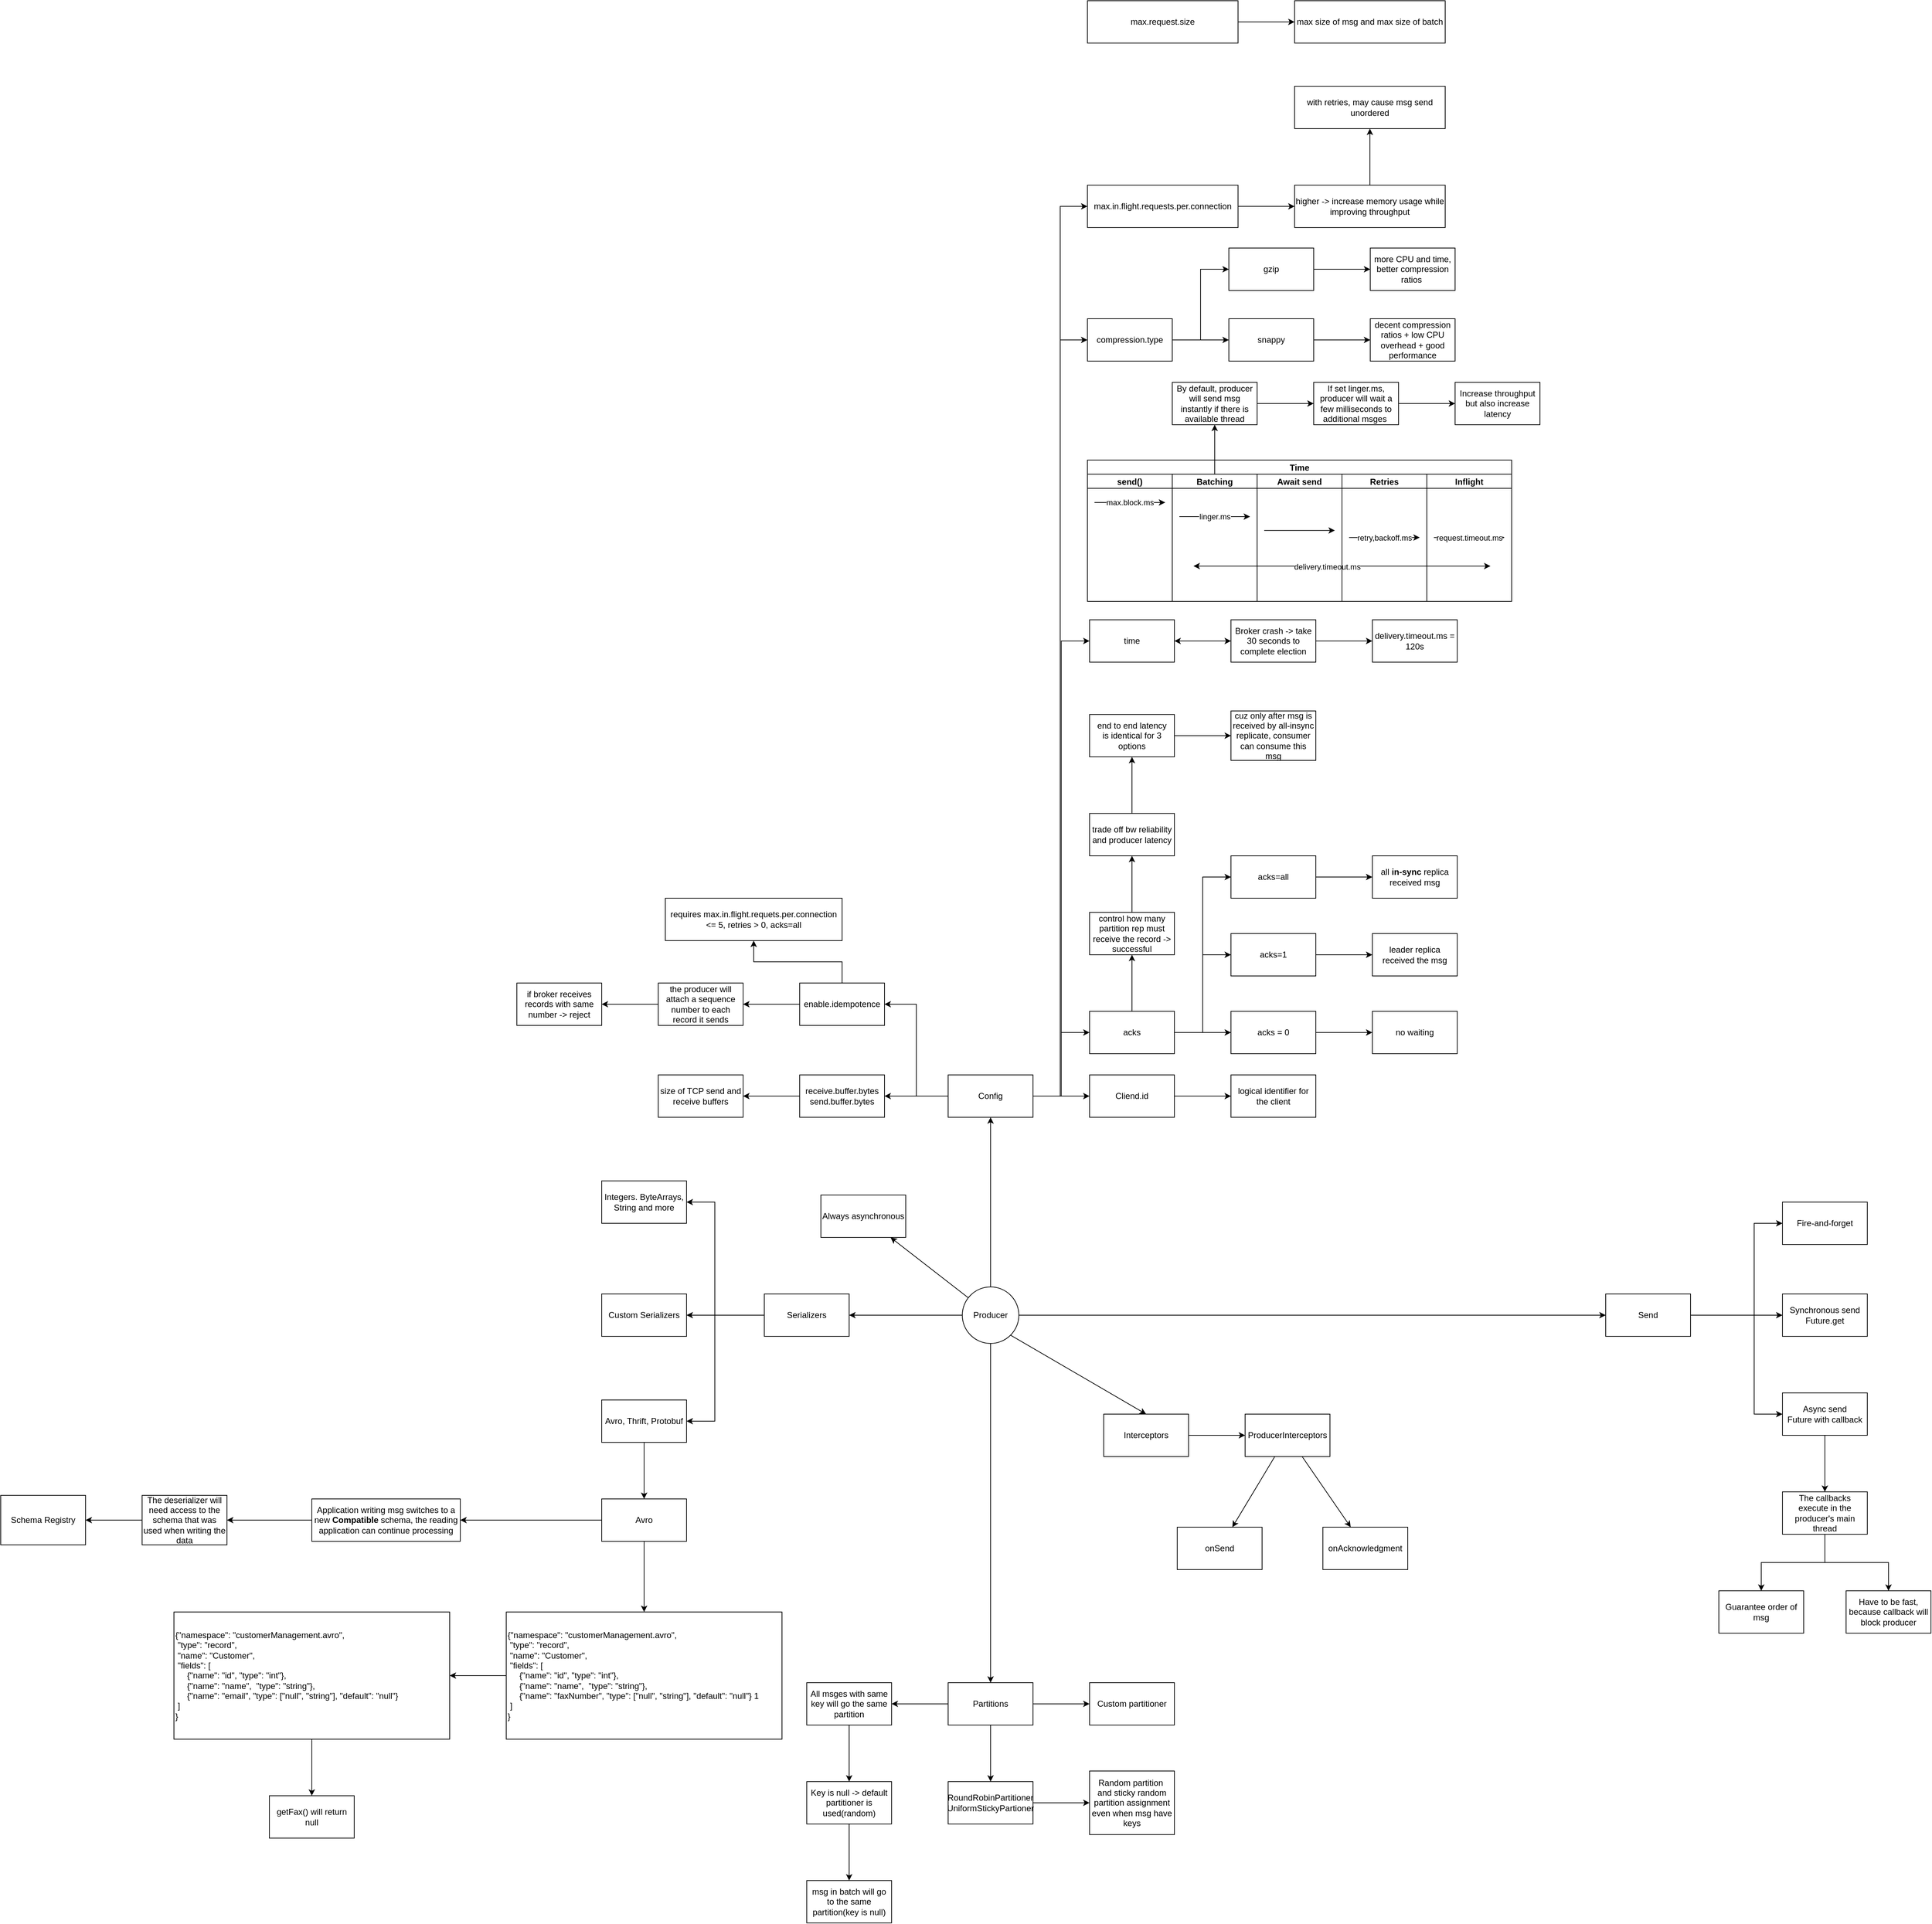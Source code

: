 <mxfile version="15.6.8" type="github">
  <diagram id="eX1bwtQ_Un_IkeUxFx1G" name="Page-1">
    <mxGraphModel dx="2640" dy="3239" grid="1" gridSize="10" guides="1" tooltips="1" connect="1" arrows="1" fold="1" page="1" pageScale="1" pageWidth="827" pageHeight="1169" math="0" shadow="0">
      <root>
        <mxCell id="0" />
        <mxCell id="1" parent="0" />
        <mxCell id="u9hF4vmQfbYm9YA1ZIXY-3" value="" style="rounded=0;orthogonalLoop=1;jettySize=auto;html=1;" parent="1" source="u9hF4vmQfbYm9YA1ZIXY-1" target="u9hF4vmQfbYm9YA1ZIXY-2" edge="1">
          <mxGeometry relative="1" as="geometry" />
        </mxCell>
        <mxCell id="u9hF4vmQfbYm9YA1ZIXY-5" value="" style="edgeStyle=orthogonalEdgeStyle;rounded=0;orthogonalLoop=1;jettySize=auto;html=1;fontColor=default;" parent="1" source="u9hF4vmQfbYm9YA1ZIXY-1" target="u9hF4vmQfbYm9YA1ZIXY-4" edge="1">
          <mxGeometry relative="1" as="geometry" />
        </mxCell>
        <mxCell id="u9hF4vmQfbYm9YA1ZIXY-22" value="" style="edgeStyle=orthogonalEdgeStyle;rounded=0;orthogonalLoop=1;jettySize=auto;html=1;labelBackgroundColor=default;fontColor=default;strokeColor=default;" parent="1" source="u9hF4vmQfbYm9YA1ZIXY-1" target="u9hF4vmQfbYm9YA1ZIXY-21" edge="1">
          <mxGeometry relative="1" as="geometry" />
        </mxCell>
        <mxCell id="zj1I7MIvLQr3IUpewF0q-2" value="" style="edgeStyle=orthogonalEdgeStyle;rounded=0;orthogonalLoop=1;jettySize=auto;html=1;" edge="1" parent="1" source="u9hF4vmQfbYm9YA1ZIXY-1" target="zj1I7MIvLQr3IUpewF0q-1">
          <mxGeometry relative="1" as="geometry" />
        </mxCell>
        <mxCell id="zj1I7MIvLQr3IUpewF0q-25" value="" style="edgeStyle=none;rounded=0;orthogonalLoop=1;jettySize=auto;html=1;" edge="1" parent="1" source="u9hF4vmQfbYm9YA1ZIXY-1" target="zj1I7MIvLQr3IUpewF0q-24">
          <mxGeometry relative="1" as="geometry" />
        </mxCell>
        <mxCell id="zj1I7MIvLQr3IUpewF0q-39" style="edgeStyle=none;rounded=0;orthogonalLoop=1;jettySize=auto;html=1;exitX=1;exitY=1;exitDx=0;exitDy=0;entryX=0.5;entryY=0;entryDx=0;entryDy=0;" edge="1" parent="1" source="u9hF4vmQfbYm9YA1ZIXY-1" target="zj1I7MIvLQr3IUpewF0q-38">
          <mxGeometry relative="1" as="geometry" />
        </mxCell>
        <mxCell id="u9hF4vmQfbYm9YA1ZIXY-1" value="Producer" style="ellipse;whiteSpace=wrap;html=1;aspect=fixed;fillColor=default;strokeColor=default;fontColor=default;" parent="1" vertex="1">
          <mxGeometry x="50" y="330" width="80" height="80" as="geometry" />
        </mxCell>
        <mxCell id="u9hF4vmQfbYm9YA1ZIXY-2" value="Always asynchronous" style="whiteSpace=wrap;html=1;" parent="1" vertex="1">
          <mxGeometry x="-150" y="200" width="120" height="60" as="geometry" />
        </mxCell>
        <mxCell id="u9hF4vmQfbYm9YA1ZIXY-7" value="" style="edgeStyle=orthogonalEdgeStyle;rounded=0;orthogonalLoop=1;jettySize=auto;html=1;fontColor=default;strokeColor=default;labelBackgroundColor=default;" parent="1" source="u9hF4vmQfbYm9YA1ZIXY-4" target="u9hF4vmQfbYm9YA1ZIXY-6" edge="1">
          <mxGeometry relative="1" as="geometry">
            <Array as="points">
              <mxPoint x="1170" y="370" />
              <mxPoint x="1170" y="240" />
            </Array>
          </mxGeometry>
        </mxCell>
        <mxCell id="u9hF4vmQfbYm9YA1ZIXY-11" style="edgeStyle=orthogonalEdgeStyle;rounded=0;orthogonalLoop=1;jettySize=auto;html=1;entryX=0;entryY=0.5;entryDx=0;entryDy=0;fontColor=default;" parent="1" source="u9hF4vmQfbYm9YA1ZIXY-4" target="u9hF4vmQfbYm9YA1ZIXY-8" edge="1">
          <mxGeometry relative="1" as="geometry" />
        </mxCell>
        <mxCell id="u9hF4vmQfbYm9YA1ZIXY-12" style="edgeStyle=orthogonalEdgeStyle;rounded=0;orthogonalLoop=1;jettySize=auto;html=1;entryX=0;entryY=0.5;entryDx=0;entryDy=0;labelBackgroundColor=default;fontColor=default;strokeColor=default;" parent="1" source="u9hF4vmQfbYm9YA1ZIXY-4" target="u9hF4vmQfbYm9YA1ZIXY-9" edge="1">
          <mxGeometry relative="1" as="geometry">
            <Array as="points">
              <mxPoint x="1170" y="370" />
              <mxPoint x="1170" y="510" />
            </Array>
          </mxGeometry>
        </mxCell>
        <mxCell id="u9hF4vmQfbYm9YA1ZIXY-4" value="Send" style="whiteSpace=wrap;html=1;fillColor=default;strokeColor=default;fontColor=default;" parent="1" vertex="1">
          <mxGeometry x="960" y="340" width="120" height="60" as="geometry" />
        </mxCell>
        <mxCell id="u9hF4vmQfbYm9YA1ZIXY-6" value="Fire-and-forget" style="whiteSpace=wrap;html=1;fillColor=default;strokeColor=default;fontColor=default;" parent="1" vertex="1">
          <mxGeometry x="1210" y="210" width="120" height="60" as="geometry" />
        </mxCell>
        <mxCell id="u9hF4vmQfbYm9YA1ZIXY-8" value="Synchronous send&lt;br&gt;Future.get" style="whiteSpace=wrap;html=1;fillColor=default;strokeColor=default;fontColor=default;" parent="1" vertex="1">
          <mxGeometry x="1210" y="340" width="120" height="60" as="geometry" />
        </mxCell>
        <mxCell id="u9hF4vmQfbYm9YA1ZIXY-14" value="" style="edgeStyle=orthogonalEdgeStyle;rounded=0;orthogonalLoop=1;jettySize=auto;html=1;labelBackgroundColor=default;fontColor=default;strokeColor=default;" parent="1" source="u9hF4vmQfbYm9YA1ZIXY-9" target="u9hF4vmQfbYm9YA1ZIXY-13" edge="1">
          <mxGeometry relative="1" as="geometry" />
        </mxCell>
        <mxCell id="u9hF4vmQfbYm9YA1ZIXY-9" value="Async send&lt;br&gt;Future with callback" style="whiteSpace=wrap;html=1;fillColor=default;strokeColor=default;fontColor=default;" parent="1" vertex="1">
          <mxGeometry x="1210" y="480" width="120" height="60" as="geometry" />
        </mxCell>
        <mxCell id="u9hF4vmQfbYm9YA1ZIXY-16" value="" style="edgeStyle=orthogonalEdgeStyle;rounded=0;orthogonalLoop=1;jettySize=auto;html=1;labelBackgroundColor=default;fontColor=default;strokeColor=default;" parent="1" source="u9hF4vmQfbYm9YA1ZIXY-13" target="u9hF4vmQfbYm9YA1ZIXY-15" edge="1">
          <mxGeometry relative="1" as="geometry" />
        </mxCell>
        <mxCell id="u9hF4vmQfbYm9YA1ZIXY-19" style="edgeStyle=orthogonalEdgeStyle;rounded=0;orthogonalLoop=1;jettySize=auto;html=1;labelBackgroundColor=default;fontColor=default;strokeColor=default;" parent="1" source="u9hF4vmQfbYm9YA1ZIXY-13" target="u9hF4vmQfbYm9YA1ZIXY-18" edge="1">
          <mxGeometry relative="1" as="geometry" />
        </mxCell>
        <mxCell id="u9hF4vmQfbYm9YA1ZIXY-13" value="The callbacks execute in the producer&#39;s main thread" style="whiteSpace=wrap;html=1;fillColor=default;strokeColor=default;fontColor=default;" parent="1" vertex="1">
          <mxGeometry x="1210" y="620" width="120" height="60" as="geometry" />
        </mxCell>
        <mxCell id="u9hF4vmQfbYm9YA1ZIXY-15" value="Guarantee order of msg" style="whiteSpace=wrap;html=1;fillColor=default;strokeColor=default;fontColor=default;" parent="1" vertex="1">
          <mxGeometry x="1120" y="760" width="120" height="60" as="geometry" />
        </mxCell>
        <mxCell id="u9hF4vmQfbYm9YA1ZIXY-18" value="Have to be fast, because callback will block producer" style="whiteSpace=wrap;html=1;fillColor=default;strokeColor=default;fontColor=default;" parent="1" vertex="1">
          <mxGeometry x="1300" y="760" width="120" height="60" as="geometry" />
        </mxCell>
        <mxCell id="u9hF4vmQfbYm9YA1ZIXY-24" value="" style="edgeStyle=orthogonalEdgeStyle;rounded=0;orthogonalLoop=1;jettySize=auto;html=1;labelBackgroundColor=default;fontColor=default;strokeColor=default;" parent="1" source="u9hF4vmQfbYm9YA1ZIXY-21" target="u9hF4vmQfbYm9YA1ZIXY-23" edge="1">
          <mxGeometry relative="1" as="geometry" />
        </mxCell>
        <mxCell id="u9hF4vmQfbYm9YA1ZIXY-28" style="edgeStyle=orthogonalEdgeStyle;rounded=0;orthogonalLoop=1;jettySize=auto;html=1;entryX=0;entryY=0.5;entryDx=0;entryDy=0;labelBackgroundColor=default;fontColor=default;strokeColor=default;" parent="1" source="u9hF4vmQfbYm9YA1ZIXY-21" target="u9hF4vmQfbYm9YA1ZIXY-27" edge="1">
          <mxGeometry relative="1" as="geometry" />
        </mxCell>
        <mxCell id="u9hF4vmQfbYm9YA1ZIXY-51" style="edgeStyle=orthogonalEdgeStyle;rounded=0;orthogonalLoop=1;jettySize=auto;html=1;entryX=0;entryY=0.5;entryDx=0;entryDy=0;labelBackgroundColor=default;fontColor=default;strokeColor=default;" parent="1" source="u9hF4vmQfbYm9YA1ZIXY-21" target="u9hF4vmQfbYm9YA1ZIXY-50" edge="1">
          <mxGeometry relative="1" as="geometry" />
        </mxCell>
        <mxCell id="u9hF4vmQfbYm9YA1ZIXY-91" style="edgeStyle=orthogonalEdgeStyle;rounded=0;orthogonalLoop=1;jettySize=auto;html=1;entryX=0;entryY=0.5;entryDx=0;entryDy=0;labelBackgroundColor=default;fontColor=default;startArrow=none;startFill=0;strokeColor=default;" parent="1" source="u9hF4vmQfbYm9YA1ZIXY-21" target="u9hF4vmQfbYm9YA1ZIXY-79" edge="1">
          <mxGeometry relative="1" as="geometry" />
        </mxCell>
        <mxCell id="u9hF4vmQfbYm9YA1ZIXY-92" style="edgeStyle=orthogonalEdgeStyle;rounded=0;orthogonalLoop=1;jettySize=auto;html=1;entryX=0;entryY=0.5;entryDx=0;entryDy=0;labelBackgroundColor=default;fontColor=default;startArrow=none;startFill=0;strokeColor=default;" parent="1" source="u9hF4vmQfbYm9YA1ZIXY-21" target="u9hF4vmQfbYm9YA1ZIXY-88" edge="1">
          <mxGeometry relative="1" as="geometry" />
        </mxCell>
        <mxCell id="u9hF4vmQfbYm9YA1ZIXY-99" value="" style="edgeStyle=orthogonalEdgeStyle;rounded=0;orthogonalLoop=1;jettySize=auto;html=1;labelBackgroundColor=default;fontColor=default;startArrow=none;startFill=0;strokeColor=default;" parent="1" source="u9hF4vmQfbYm9YA1ZIXY-21" target="u9hF4vmQfbYm9YA1ZIXY-98" edge="1">
          <mxGeometry relative="1" as="geometry" />
        </mxCell>
        <mxCell id="u9hF4vmQfbYm9YA1ZIXY-103" style="edgeStyle=orthogonalEdgeStyle;rounded=0;orthogonalLoop=1;jettySize=auto;html=1;entryX=1;entryY=0.5;entryDx=0;entryDy=0;labelBackgroundColor=default;fontColor=default;startArrow=none;startFill=0;strokeColor=default;" parent="1" source="u9hF4vmQfbYm9YA1ZIXY-21" target="u9hF4vmQfbYm9YA1ZIXY-102" edge="1">
          <mxGeometry relative="1" as="geometry" />
        </mxCell>
        <mxCell id="u9hF4vmQfbYm9YA1ZIXY-21" value="Config" style="whiteSpace=wrap;html=1;fillColor=default;strokeColor=default;fontColor=default;" parent="1" vertex="1">
          <mxGeometry x="30" y="30" width="120" height="60" as="geometry" />
        </mxCell>
        <mxCell id="u9hF4vmQfbYm9YA1ZIXY-26" value="" style="edgeStyle=orthogonalEdgeStyle;rounded=0;orthogonalLoop=1;jettySize=auto;html=1;labelBackgroundColor=default;fontColor=default;strokeColor=default;" parent="1" source="u9hF4vmQfbYm9YA1ZIXY-23" target="u9hF4vmQfbYm9YA1ZIXY-25" edge="1">
          <mxGeometry relative="1" as="geometry" />
        </mxCell>
        <mxCell id="u9hF4vmQfbYm9YA1ZIXY-23" value="Cliend.id" style="whiteSpace=wrap;html=1;fillColor=default;strokeColor=default;fontColor=default;" parent="1" vertex="1">
          <mxGeometry x="230" y="30" width="120" height="60" as="geometry" />
        </mxCell>
        <mxCell id="u9hF4vmQfbYm9YA1ZIXY-25" value="logical identifier for the client" style="whiteSpace=wrap;html=1;fillColor=default;strokeColor=default;fontColor=default;" parent="1" vertex="1">
          <mxGeometry x="430" y="30" width="120" height="60" as="geometry" />
        </mxCell>
        <mxCell id="u9hF4vmQfbYm9YA1ZIXY-30" value="" style="edgeStyle=orthogonalEdgeStyle;rounded=0;orthogonalLoop=1;jettySize=auto;html=1;labelBackgroundColor=default;fontColor=default;strokeColor=default;" parent="1" source="u9hF4vmQfbYm9YA1ZIXY-27" target="u9hF4vmQfbYm9YA1ZIXY-29" edge="1">
          <mxGeometry relative="1" as="geometry" />
        </mxCell>
        <mxCell id="u9hF4vmQfbYm9YA1ZIXY-32" value="" style="edgeStyle=orthogonalEdgeStyle;rounded=0;orthogonalLoop=1;jettySize=auto;html=1;labelBackgroundColor=default;fontColor=default;strokeColor=default;" parent="1" source="u9hF4vmQfbYm9YA1ZIXY-27" target="u9hF4vmQfbYm9YA1ZIXY-31" edge="1">
          <mxGeometry relative="1" as="geometry" />
        </mxCell>
        <mxCell id="u9hF4vmQfbYm9YA1ZIXY-34" style="edgeStyle=orthogonalEdgeStyle;rounded=0;orthogonalLoop=1;jettySize=auto;html=1;entryX=0;entryY=0.5;entryDx=0;entryDy=0;labelBackgroundColor=default;fontColor=default;strokeColor=default;" parent="1" source="u9hF4vmQfbYm9YA1ZIXY-27" target="u9hF4vmQfbYm9YA1ZIXY-33" edge="1">
          <mxGeometry relative="1" as="geometry" />
        </mxCell>
        <mxCell id="u9hF4vmQfbYm9YA1ZIXY-40" style="edgeStyle=orthogonalEdgeStyle;rounded=0;orthogonalLoop=1;jettySize=auto;html=1;exitX=1;exitY=0.5;exitDx=0;exitDy=0;entryX=0;entryY=0.5;entryDx=0;entryDy=0;labelBackgroundColor=default;fontColor=default;strokeColor=default;" parent="1" source="u9hF4vmQfbYm9YA1ZIXY-27" target="u9hF4vmQfbYm9YA1ZIXY-39" edge="1">
          <mxGeometry relative="1" as="geometry" />
        </mxCell>
        <mxCell id="u9hF4vmQfbYm9YA1ZIXY-27" value="acks" style="whiteSpace=wrap;html=1;fillColor=default;strokeColor=default;fontColor=default;" parent="1" vertex="1">
          <mxGeometry x="230" y="-60" width="120" height="60" as="geometry" />
        </mxCell>
        <mxCell id="u9hF4vmQfbYm9YA1ZIXY-44" value="" style="edgeStyle=orthogonalEdgeStyle;rounded=0;orthogonalLoop=1;jettySize=auto;html=1;labelBackgroundColor=default;fontColor=default;strokeColor=default;" parent="1" source="u9hF4vmQfbYm9YA1ZIXY-29" target="u9hF4vmQfbYm9YA1ZIXY-43" edge="1">
          <mxGeometry relative="1" as="geometry" />
        </mxCell>
        <mxCell id="u9hF4vmQfbYm9YA1ZIXY-29" value="control how many partition rep must receive the record -&amp;gt; successful" style="whiteSpace=wrap;html=1;fillColor=default;strokeColor=default;fontColor=default;" parent="1" vertex="1">
          <mxGeometry x="230" y="-200" width="120" height="60" as="geometry" />
        </mxCell>
        <mxCell id="u9hF4vmQfbYm9YA1ZIXY-36" value="" style="edgeStyle=orthogonalEdgeStyle;rounded=0;orthogonalLoop=1;jettySize=auto;html=1;labelBackgroundColor=default;fontColor=default;strokeColor=default;" parent="1" source="u9hF4vmQfbYm9YA1ZIXY-31" target="u9hF4vmQfbYm9YA1ZIXY-35" edge="1">
          <mxGeometry relative="1" as="geometry" />
        </mxCell>
        <mxCell id="u9hF4vmQfbYm9YA1ZIXY-31" value="acks = 0" style="whiteSpace=wrap;html=1;fillColor=default;strokeColor=default;fontColor=default;" parent="1" vertex="1">
          <mxGeometry x="430" y="-60" width="120" height="60" as="geometry" />
        </mxCell>
        <mxCell id="u9hF4vmQfbYm9YA1ZIXY-38" value="" style="edgeStyle=orthogonalEdgeStyle;rounded=0;orthogonalLoop=1;jettySize=auto;html=1;labelBackgroundColor=default;fontColor=default;strokeColor=default;" parent="1" source="u9hF4vmQfbYm9YA1ZIXY-33" target="u9hF4vmQfbYm9YA1ZIXY-37" edge="1">
          <mxGeometry relative="1" as="geometry" />
        </mxCell>
        <mxCell id="u9hF4vmQfbYm9YA1ZIXY-33" value="acks=1" style="whiteSpace=wrap;html=1;fillColor=default;strokeColor=default;fontColor=default;" parent="1" vertex="1">
          <mxGeometry x="430" y="-170" width="120" height="60" as="geometry" />
        </mxCell>
        <mxCell id="u9hF4vmQfbYm9YA1ZIXY-35" value="no waiting" style="whiteSpace=wrap;html=1;fillColor=default;strokeColor=default;fontColor=default;" parent="1" vertex="1">
          <mxGeometry x="630" y="-60" width="120" height="60" as="geometry" />
        </mxCell>
        <mxCell id="u9hF4vmQfbYm9YA1ZIXY-37" value="leader replica received the msg" style="whiteSpace=wrap;html=1;fillColor=default;strokeColor=default;fontColor=default;" parent="1" vertex="1">
          <mxGeometry x="630" y="-170" width="120" height="60" as="geometry" />
        </mxCell>
        <mxCell id="u9hF4vmQfbYm9YA1ZIXY-42" value="" style="edgeStyle=orthogonalEdgeStyle;rounded=0;orthogonalLoop=1;jettySize=auto;html=1;labelBackgroundColor=default;fontColor=default;strokeColor=default;" parent="1" source="u9hF4vmQfbYm9YA1ZIXY-39" target="u9hF4vmQfbYm9YA1ZIXY-41" edge="1">
          <mxGeometry relative="1" as="geometry" />
        </mxCell>
        <mxCell id="u9hF4vmQfbYm9YA1ZIXY-39" value="acks=all" style="whiteSpace=wrap;html=1;fillColor=default;strokeColor=default;fontColor=default;" parent="1" vertex="1">
          <mxGeometry x="430" y="-280" width="120" height="60" as="geometry" />
        </mxCell>
        <mxCell id="u9hF4vmQfbYm9YA1ZIXY-41" value="all &lt;b&gt;in-sync &lt;/b&gt;replica received msg" style="whiteSpace=wrap;html=1;fillColor=default;strokeColor=default;fontColor=default;" parent="1" vertex="1">
          <mxGeometry x="630" y="-280" width="120" height="60" as="geometry" />
        </mxCell>
        <mxCell id="u9hF4vmQfbYm9YA1ZIXY-46" value="" style="edgeStyle=orthogonalEdgeStyle;rounded=0;orthogonalLoop=1;jettySize=auto;html=1;labelBackgroundColor=default;fontColor=default;strokeColor=default;" parent="1" source="u9hF4vmQfbYm9YA1ZIXY-43" target="u9hF4vmQfbYm9YA1ZIXY-45" edge="1">
          <mxGeometry relative="1" as="geometry" />
        </mxCell>
        <mxCell id="u9hF4vmQfbYm9YA1ZIXY-43" value="trade off bw reliability and producer latency" style="whiteSpace=wrap;html=1;fillColor=default;strokeColor=default;fontColor=default;" parent="1" vertex="1">
          <mxGeometry x="230" y="-340" width="120" height="60" as="geometry" />
        </mxCell>
        <mxCell id="u9hF4vmQfbYm9YA1ZIXY-48" value="" style="edgeStyle=orthogonalEdgeStyle;rounded=0;orthogonalLoop=1;jettySize=auto;html=1;labelBackgroundColor=default;fontColor=default;strokeColor=default;" parent="1" source="u9hF4vmQfbYm9YA1ZIXY-45" target="u9hF4vmQfbYm9YA1ZIXY-47" edge="1">
          <mxGeometry relative="1" as="geometry" />
        </mxCell>
        <mxCell id="u9hF4vmQfbYm9YA1ZIXY-45" value="end to end latency&lt;br&gt;is identical for 3 options" style="whiteSpace=wrap;html=1;fillColor=default;strokeColor=default;fontColor=default;" parent="1" vertex="1">
          <mxGeometry x="230" y="-480" width="120" height="60" as="geometry" />
        </mxCell>
        <mxCell id="u9hF4vmQfbYm9YA1ZIXY-47" value="cuz only after msg is received by all-insync replicate, consumer can consume this msg" style="whiteSpace=wrap;html=1;fillColor=default;strokeColor=default;fontColor=default;" parent="1" vertex="1">
          <mxGeometry x="430" y="-485" width="120" height="70" as="geometry" />
        </mxCell>
        <mxCell id="u9hF4vmQfbYm9YA1ZIXY-70" value="" style="edgeStyle=orthogonalEdgeStyle;rounded=0;orthogonalLoop=1;jettySize=auto;html=1;labelBackgroundColor=default;fontColor=default;startArrow=classic;startFill=1;strokeColor=default;" parent="1" source="u9hF4vmQfbYm9YA1ZIXY-50" target="u9hF4vmQfbYm9YA1ZIXY-69" edge="1">
          <mxGeometry relative="1" as="geometry" />
        </mxCell>
        <mxCell id="u9hF4vmQfbYm9YA1ZIXY-50" value="time" style="whiteSpace=wrap;html=1;fillColor=default;strokeColor=default;fontColor=default;" parent="1" vertex="1">
          <mxGeometry x="230" y="-614" width="120" height="60" as="geometry" />
        </mxCell>
        <mxCell id="u9hF4vmQfbYm9YA1ZIXY-52" value="Time" style="swimlane;childLayout=stackLayout;resizeParent=1;resizeParentMax=0;startSize=20;fontColor=default;strokeColor=default;fillColor=default;" parent="1" vertex="1">
          <mxGeometry x="227" y="-840" width="600" height="200" as="geometry" />
        </mxCell>
        <mxCell id="u9hF4vmQfbYm9YA1ZIXY-53" value="send()" style="swimlane;startSize=20;fontColor=default;strokeColor=default;fillColor=default;" parent="u9hF4vmQfbYm9YA1ZIXY-52" vertex="1">
          <mxGeometry y="20" width="120" height="180" as="geometry" />
        </mxCell>
        <mxCell id="u9hF4vmQfbYm9YA1ZIXY-58" value="max.block.ms" style="edgeStyle=orthogonalEdgeStyle;rounded=0;orthogonalLoop=1;jettySize=auto;html=1;labelBackgroundColor=default;fontColor=default;strokeColor=default;" parent="u9hF4vmQfbYm9YA1ZIXY-53" edge="1">
          <mxGeometry relative="1" as="geometry">
            <mxPoint x="10" y="40" as="sourcePoint" />
            <mxPoint x="110" y="40" as="targetPoint" />
          </mxGeometry>
        </mxCell>
        <mxCell id="u9hF4vmQfbYm9YA1ZIXY-54" value="Batching" style="swimlane;startSize=20;fontColor=default;strokeColor=default;fillColor=default;" parent="u9hF4vmQfbYm9YA1ZIXY-52" vertex="1">
          <mxGeometry x="120" y="20" width="120" height="180" as="geometry" />
        </mxCell>
        <mxCell id="u9hF4vmQfbYm9YA1ZIXY-61" value="linger.ms" style="edgeStyle=orthogonalEdgeStyle;rounded=0;orthogonalLoop=1;jettySize=auto;html=1;labelBackgroundColor=default;fontColor=default;strokeColor=default;" parent="u9hF4vmQfbYm9YA1ZIXY-54" edge="1">
          <mxGeometry relative="1" as="geometry">
            <mxPoint x="10" y="60" as="sourcePoint" />
            <mxPoint x="110" y="60" as="targetPoint" />
          </mxGeometry>
        </mxCell>
        <mxCell id="u9hF4vmQfbYm9YA1ZIXY-67" value="" style="edgeStyle=orthogonalEdgeStyle;rounded=0;orthogonalLoop=1;jettySize=auto;html=1;labelBackgroundColor=default;fontColor=default;strokeColor=default;startArrow=classic;startFill=1;" parent="u9hF4vmQfbYm9YA1ZIXY-54" edge="1">
          <mxGeometry relative="1" as="geometry">
            <mxPoint x="30" y="130.0" as="sourcePoint" />
            <mxPoint x="450" y="130" as="targetPoint" />
          </mxGeometry>
        </mxCell>
        <mxCell id="u9hF4vmQfbYm9YA1ZIXY-68" value="delivery.timeout.ms" style="edgeLabel;html=1;align=center;verticalAlign=middle;resizable=0;points=[];fontColor=default;" parent="u9hF4vmQfbYm9YA1ZIXY-67" vertex="1" connectable="0">
          <mxGeometry x="-0.101" y="-1" relative="1" as="geometry">
            <mxPoint as="offset" />
          </mxGeometry>
        </mxCell>
        <mxCell id="u9hF4vmQfbYm9YA1ZIXY-55" value="Await send" style="swimlane;startSize=20;fontColor=default;strokeColor=default;fillColor=default;" parent="u9hF4vmQfbYm9YA1ZIXY-52" vertex="1">
          <mxGeometry x="240" y="20" width="120" height="180" as="geometry" />
        </mxCell>
        <mxCell id="u9hF4vmQfbYm9YA1ZIXY-62" value="" style="edgeStyle=orthogonalEdgeStyle;rounded=0;orthogonalLoop=1;jettySize=auto;html=1;labelBackgroundColor=default;fontColor=default;strokeColor=default;" parent="u9hF4vmQfbYm9YA1ZIXY-55" edge="1">
          <mxGeometry relative="1" as="geometry">
            <mxPoint x="10" y="79.58" as="sourcePoint" />
            <mxPoint x="110" y="79.58" as="targetPoint" />
          </mxGeometry>
        </mxCell>
        <mxCell id="u9hF4vmQfbYm9YA1ZIXY-56" value="Retries" style="swimlane;startSize=20;fontColor=default;strokeColor=default;fillColor=default;" parent="u9hF4vmQfbYm9YA1ZIXY-52" vertex="1">
          <mxGeometry x="360" y="20" width="120" height="180" as="geometry" />
        </mxCell>
        <mxCell id="u9hF4vmQfbYm9YA1ZIXY-64" value="retry,backoff.ms" style="edgeStyle=orthogonalEdgeStyle;rounded=0;orthogonalLoop=1;jettySize=auto;html=1;labelBackgroundColor=default;fontColor=default;strokeColor=default;" parent="u9hF4vmQfbYm9YA1ZIXY-56" edge="1">
          <mxGeometry relative="1" as="geometry">
            <mxPoint x="10" y="89.58" as="sourcePoint" />
            <mxPoint x="110" y="89.58" as="targetPoint" />
          </mxGeometry>
        </mxCell>
        <mxCell id="u9hF4vmQfbYm9YA1ZIXY-57" value="Inflight" style="swimlane;startSize=20;fontColor=default;strokeColor=default;fillColor=default;" parent="u9hF4vmQfbYm9YA1ZIXY-52" vertex="1">
          <mxGeometry x="480" y="20" width="120" height="180" as="geometry" />
        </mxCell>
        <mxCell id="u9hF4vmQfbYm9YA1ZIXY-65" value="request.timeout.ms" style="edgeStyle=orthogonalEdgeStyle;rounded=0;orthogonalLoop=1;jettySize=auto;html=1;labelBackgroundColor=default;fontColor=default;strokeColor=default;" parent="u9hF4vmQfbYm9YA1ZIXY-57" edge="1">
          <mxGeometry relative="1" as="geometry">
            <mxPoint x="10" y="89.58" as="sourcePoint" />
            <mxPoint x="110" y="89.58" as="targetPoint" />
          </mxGeometry>
        </mxCell>
        <mxCell id="u9hF4vmQfbYm9YA1ZIXY-72" value="" style="edgeStyle=orthogonalEdgeStyle;rounded=0;orthogonalLoop=1;jettySize=auto;html=1;labelBackgroundColor=default;fontColor=default;startArrow=none;startFill=0;strokeColor=default;" parent="1" source="u9hF4vmQfbYm9YA1ZIXY-69" target="u9hF4vmQfbYm9YA1ZIXY-71" edge="1">
          <mxGeometry relative="1" as="geometry" />
        </mxCell>
        <mxCell id="u9hF4vmQfbYm9YA1ZIXY-69" value="Broker crash -&amp;gt; take 30 seconds to complete election" style="whiteSpace=wrap;html=1;fillColor=default;strokeColor=default;fontColor=default;" parent="1" vertex="1">
          <mxGeometry x="430" y="-614" width="120" height="60" as="geometry" />
        </mxCell>
        <mxCell id="u9hF4vmQfbYm9YA1ZIXY-71" value="delivery.timeout.ms = 120s" style="whiteSpace=wrap;html=1;fillColor=default;strokeColor=default;fontColor=default;" parent="1" vertex="1">
          <mxGeometry x="630" y="-614" width="120" height="60" as="geometry" />
        </mxCell>
        <mxCell id="u9hF4vmQfbYm9YA1ZIXY-76" value="" style="edgeStyle=orthogonalEdgeStyle;rounded=0;orthogonalLoop=1;jettySize=auto;html=1;labelBackgroundColor=default;fontColor=default;startArrow=none;startFill=0;strokeColor=default;" parent="1" source="u9hF4vmQfbYm9YA1ZIXY-73" target="u9hF4vmQfbYm9YA1ZIXY-75" edge="1">
          <mxGeometry relative="1" as="geometry" />
        </mxCell>
        <mxCell id="u9hF4vmQfbYm9YA1ZIXY-73" value="By default, producer will send msg instantly if there is available thread" style="whiteSpace=wrap;html=1;fillColor=default;strokeColor=default;fontColor=default;" parent="1" vertex="1">
          <mxGeometry x="347" y="-950" width="120" height="60" as="geometry" />
        </mxCell>
        <mxCell id="u9hF4vmQfbYm9YA1ZIXY-74" style="edgeStyle=orthogonalEdgeStyle;rounded=0;orthogonalLoop=1;jettySize=auto;html=1;entryX=0.5;entryY=1;entryDx=0;entryDy=0;labelBackgroundColor=default;fontColor=default;startArrow=none;startFill=0;strokeColor=default;" parent="1" source="u9hF4vmQfbYm9YA1ZIXY-54" target="u9hF4vmQfbYm9YA1ZIXY-73" edge="1">
          <mxGeometry relative="1" as="geometry" />
        </mxCell>
        <mxCell id="u9hF4vmQfbYm9YA1ZIXY-78" value="" style="edgeStyle=orthogonalEdgeStyle;rounded=0;orthogonalLoop=1;jettySize=auto;html=1;labelBackgroundColor=default;fontColor=default;startArrow=none;startFill=0;strokeColor=default;" parent="1" source="u9hF4vmQfbYm9YA1ZIXY-75" target="u9hF4vmQfbYm9YA1ZIXY-77" edge="1">
          <mxGeometry relative="1" as="geometry" />
        </mxCell>
        <mxCell id="u9hF4vmQfbYm9YA1ZIXY-75" value="If set linger.ms, producer will wait a few milliseconds to additional msges&amp;nbsp;" style="whiteSpace=wrap;html=1;fillColor=default;strokeColor=default;fontColor=default;" parent="1" vertex="1">
          <mxGeometry x="547" y="-950" width="120" height="60" as="geometry" />
        </mxCell>
        <mxCell id="u9hF4vmQfbYm9YA1ZIXY-77" value="Increase throughput but also increase latency" style="whiteSpace=wrap;html=1;fillColor=default;strokeColor=default;fontColor=default;" parent="1" vertex="1">
          <mxGeometry x="747" y="-950" width="120" height="60" as="geometry" />
        </mxCell>
        <mxCell id="u9hF4vmQfbYm9YA1ZIXY-81" value="" style="edgeStyle=orthogonalEdgeStyle;rounded=0;orthogonalLoop=1;jettySize=auto;html=1;labelBackgroundColor=default;fontColor=default;startArrow=none;startFill=0;strokeColor=default;" parent="1" source="u9hF4vmQfbYm9YA1ZIXY-79" target="u9hF4vmQfbYm9YA1ZIXY-80" edge="1">
          <mxGeometry relative="1" as="geometry" />
        </mxCell>
        <mxCell id="u9hF4vmQfbYm9YA1ZIXY-87" style="edgeStyle=orthogonalEdgeStyle;rounded=0;orthogonalLoop=1;jettySize=auto;html=1;entryX=0;entryY=0.5;entryDx=0;entryDy=0;labelBackgroundColor=default;fontColor=default;startArrow=none;startFill=0;strokeColor=default;" parent="1" source="u9hF4vmQfbYm9YA1ZIXY-79" target="u9hF4vmQfbYm9YA1ZIXY-84" edge="1">
          <mxGeometry relative="1" as="geometry" />
        </mxCell>
        <mxCell id="u9hF4vmQfbYm9YA1ZIXY-79" value="compression.type" style="whiteSpace=wrap;html=1;fillColor=default;strokeColor=default;fontColor=default;" parent="1" vertex="1">
          <mxGeometry x="227" y="-1040" width="120" height="60" as="geometry" />
        </mxCell>
        <mxCell id="u9hF4vmQfbYm9YA1ZIXY-83" value="" style="edgeStyle=orthogonalEdgeStyle;rounded=0;orthogonalLoop=1;jettySize=auto;html=1;labelBackgroundColor=default;fontColor=default;startArrow=none;startFill=0;strokeColor=default;" parent="1" source="u9hF4vmQfbYm9YA1ZIXY-80" target="u9hF4vmQfbYm9YA1ZIXY-82" edge="1">
          <mxGeometry relative="1" as="geometry" />
        </mxCell>
        <mxCell id="u9hF4vmQfbYm9YA1ZIXY-80" value="snappy" style="whiteSpace=wrap;html=1;fillColor=default;strokeColor=default;fontColor=default;" parent="1" vertex="1">
          <mxGeometry x="427" y="-1040" width="120" height="60" as="geometry" />
        </mxCell>
        <mxCell id="u9hF4vmQfbYm9YA1ZIXY-82" value="decent compression ratios + low CPU overhead + good performance" style="whiteSpace=wrap;html=1;fillColor=default;strokeColor=default;fontColor=default;" parent="1" vertex="1">
          <mxGeometry x="627" y="-1040" width="120" height="60" as="geometry" />
        </mxCell>
        <mxCell id="u9hF4vmQfbYm9YA1ZIXY-86" value="" style="edgeStyle=orthogonalEdgeStyle;rounded=0;orthogonalLoop=1;jettySize=auto;html=1;labelBackgroundColor=default;fontColor=default;startArrow=none;startFill=0;strokeColor=default;" parent="1" source="u9hF4vmQfbYm9YA1ZIXY-84" target="u9hF4vmQfbYm9YA1ZIXY-85" edge="1">
          <mxGeometry relative="1" as="geometry" />
        </mxCell>
        <mxCell id="u9hF4vmQfbYm9YA1ZIXY-84" value="gzip" style="whiteSpace=wrap;html=1;fillColor=default;strokeColor=default;fontColor=default;" parent="1" vertex="1">
          <mxGeometry x="427" y="-1140" width="120" height="60" as="geometry" />
        </mxCell>
        <mxCell id="u9hF4vmQfbYm9YA1ZIXY-85" value="more CPU and time, better compression ratios&amp;nbsp;" style="whiteSpace=wrap;html=1;fillColor=default;strokeColor=default;fontColor=default;" parent="1" vertex="1">
          <mxGeometry x="627" y="-1140" width="120" height="60" as="geometry" />
        </mxCell>
        <mxCell id="u9hF4vmQfbYm9YA1ZIXY-90" value="" style="edgeStyle=orthogonalEdgeStyle;rounded=0;orthogonalLoop=1;jettySize=auto;html=1;labelBackgroundColor=default;fontColor=default;startArrow=none;startFill=0;strokeColor=default;" parent="1" source="u9hF4vmQfbYm9YA1ZIXY-88" target="u9hF4vmQfbYm9YA1ZIXY-89" edge="1">
          <mxGeometry relative="1" as="geometry" />
        </mxCell>
        <mxCell id="u9hF4vmQfbYm9YA1ZIXY-88" value="max.in.flight.requests.per.connection" style="whiteSpace=wrap;html=1;fillColor=default;strokeColor=default;fontColor=default;" parent="1" vertex="1">
          <mxGeometry x="227" y="-1229" width="213" height="60" as="geometry" />
        </mxCell>
        <mxCell id="u9hF4vmQfbYm9YA1ZIXY-94" value="" style="edgeStyle=orthogonalEdgeStyle;rounded=0;orthogonalLoop=1;jettySize=auto;html=1;labelBackgroundColor=default;fontColor=default;startArrow=none;startFill=0;strokeColor=default;" parent="1" source="u9hF4vmQfbYm9YA1ZIXY-89" target="u9hF4vmQfbYm9YA1ZIXY-93" edge="1">
          <mxGeometry relative="1" as="geometry" />
        </mxCell>
        <mxCell id="u9hF4vmQfbYm9YA1ZIXY-89" value="higher -&amp;gt; increase memory usage while improving throughput" style="whiteSpace=wrap;html=1;fillColor=default;strokeColor=default;fontColor=default;" parent="1" vertex="1">
          <mxGeometry x="520" y="-1229" width="213" height="60" as="geometry" />
        </mxCell>
        <mxCell id="u9hF4vmQfbYm9YA1ZIXY-93" value="with retries, may cause msg send unordered" style="whiteSpace=wrap;html=1;fillColor=default;strokeColor=default;fontColor=default;" parent="1" vertex="1">
          <mxGeometry x="520" y="-1369" width="213" height="60" as="geometry" />
        </mxCell>
        <mxCell id="u9hF4vmQfbYm9YA1ZIXY-97" value="" style="edgeStyle=orthogonalEdgeStyle;rounded=0;orthogonalLoop=1;jettySize=auto;html=1;labelBackgroundColor=default;fontColor=default;startArrow=none;startFill=0;strokeColor=default;" parent="1" source="u9hF4vmQfbYm9YA1ZIXY-95" target="u9hF4vmQfbYm9YA1ZIXY-96" edge="1">
          <mxGeometry relative="1" as="geometry" />
        </mxCell>
        <mxCell id="u9hF4vmQfbYm9YA1ZIXY-95" value="max.request.size" style="whiteSpace=wrap;html=1;fillColor=default;strokeColor=default;fontColor=default;" parent="1" vertex="1">
          <mxGeometry x="227" y="-1490" width="213" height="60" as="geometry" />
        </mxCell>
        <mxCell id="u9hF4vmQfbYm9YA1ZIXY-96" value="max size of msg and max size of batch" style="whiteSpace=wrap;html=1;fillColor=default;strokeColor=default;fontColor=default;" parent="1" vertex="1">
          <mxGeometry x="520" y="-1490" width="213" height="60" as="geometry" />
        </mxCell>
        <mxCell id="u9hF4vmQfbYm9YA1ZIXY-101" value="" style="edgeStyle=orthogonalEdgeStyle;rounded=0;orthogonalLoop=1;jettySize=auto;html=1;labelBackgroundColor=default;fontColor=default;startArrow=none;startFill=0;strokeColor=default;" parent="1" source="u9hF4vmQfbYm9YA1ZIXY-98" target="u9hF4vmQfbYm9YA1ZIXY-100" edge="1">
          <mxGeometry relative="1" as="geometry" />
        </mxCell>
        <mxCell id="u9hF4vmQfbYm9YA1ZIXY-98" value="receive.buffer.bytes&lt;br&gt;send.buffer.bytes" style="whiteSpace=wrap;html=1;fillColor=default;strokeColor=default;fontColor=default;" parent="1" vertex="1">
          <mxGeometry x="-180" y="30" width="120" height="60" as="geometry" />
        </mxCell>
        <mxCell id="u9hF4vmQfbYm9YA1ZIXY-100" value="size of TCP send and receive buffers" style="whiteSpace=wrap;html=1;fillColor=default;strokeColor=default;fontColor=default;" parent="1" vertex="1">
          <mxGeometry x="-380" y="30" width="120" height="60" as="geometry" />
        </mxCell>
        <mxCell id="u9hF4vmQfbYm9YA1ZIXY-105" value="" style="edgeStyle=orthogonalEdgeStyle;rounded=0;orthogonalLoop=1;jettySize=auto;html=1;labelBackgroundColor=default;fontColor=default;startArrow=none;startFill=0;strokeColor=default;" parent="1" source="u9hF4vmQfbYm9YA1ZIXY-102" target="u9hF4vmQfbYm9YA1ZIXY-104" edge="1">
          <mxGeometry relative="1" as="geometry" />
        </mxCell>
        <mxCell id="u9hF4vmQfbYm9YA1ZIXY-109" value="" style="edgeStyle=orthogonalEdgeStyle;rounded=0;orthogonalLoop=1;jettySize=auto;html=1;labelBackgroundColor=default;fontColor=default;startArrow=none;startFill=0;strokeColor=default;" parent="1" source="u9hF4vmQfbYm9YA1ZIXY-102" target="u9hF4vmQfbYm9YA1ZIXY-108" edge="1">
          <mxGeometry relative="1" as="geometry" />
        </mxCell>
        <mxCell id="u9hF4vmQfbYm9YA1ZIXY-102" value="enable.idempotence" style="whiteSpace=wrap;html=1;fillColor=default;strokeColor=default;fontColor=default;" parent="1" vertex="1">
          <mxGeometry x="-180" y="-100" width="120" height="60" as="geometry" />
        </mxCell>
        <mxCell id="u9hF4vmQfbYm9YA1ZIXY-107" value="" style="edgeStyle=orthogonalEdgeStyle;rounded=0;orthogonalLoop=1;jettySize=auto;html=1;labelBackgroundColor=default;fontColor=default;startArrow=none;startFill=0;strokeColor=default;" parent="1" source="u9hF4vmQfbYm9YA1ZIXY-104" target="u9hF4vmQfbYm9YA1ZIXY-106" edge="1">
          <mxGeometry relative="1" as="geometry" />
        </mxCell>
        <mxCell id="u9hF4vmQfbYm9YA1ZIXY-104" value="the producer will attach a sequence number to each record it sends" style="whiteSpace=wrap;html=1;fillColor=default;strokeColor=default;fontColor=default;" parent="1" vertex="1">
          <mxGeometry x="-380" y="-100" width="120" height="60" as="geometry" />
        </mxCell>
        <mxCell id="u9hF4vmQfbYm9YA1ZIXY-106" value="if broker receives records with same number -&amp;gt; reject" style="whiteSpace=wrap;html=1;fillColor=default;strokeColor=default;fontColor=default;" parent="1" vertex="1">
          <mxGeometry x="-580" y="-100" width="120" height="60" as="geometry" />
        </mxCell>
        <mxCell id="u9hF4vmQfbYm9YA1ZIXY-108" value="requires max.in.flight.requets.per.connection &amp;lt;= 5, retries &amp;gt; 0, acks=all" style="whiteSpace=wrap;html=1;fillColor=default;strokeColor=default;fontColor=default;" parent="1" vertex="1">
          <mxGeometry x="-370" y="-220" width="250" height="60" as="geometry" />
        </mxCell>
        <mxCell id="zj1I7MIvLQr3IUpewF0q-4" value="" style="edgeStyle=orthogonalEdgeStyle;rounded=0;orthogonalLoop=1;jettySize=auto;html=1;" edge="1" parent="1" source="zj1I7MIvLQr3IUpewF0q-1" target="zj1I7MIvLQr3IUpewF0q-3">
          <mxGeometry relative="1" as="geometry">
            <Array as="points">
              <mxPoint x="-300" y="370" />
              <mxPoint x="-300" y="210" />
            </Array>
          </mxGeometry>
        </mxCell>
        <mxCell id="zj1I7MIvLQr3IUpewF0q-6" style="edgeStyle=orthogonalEdgeStyle;rounded=0;orthogonalLoop=1;jettySize=auto;html=1;entryX=1;entryY=0.5;entryDx=0;entryDy=0;" edge="1" parent="1" source="zj1I7MIvLQr3IUpewF0q-1" target="zj1I7MIvLQr3IUpewF0q-5">
          <mxGeometry relative="1" as="geometry" />
        </mxCell>
        <mxCell id="zj1I7MIvLQr3IUpewF0q-8" style="edgeStyle=orthogonalEdgeStyle;rounded=0;orthogonalLoop=1;jettySize=auto;html=1;entryX=1;entryY=0.5;entryDx=0;entryDy=0;" edge="1" parent="1" source="zj1I7MIvLQr3IUpewF0q-1" target="zj1I7MIvLQr3IUpewF0q-7">
          <mxGeometry relative="1" as="geometry">
            <Array as="points">
              <mxPoint x="-300" y="370" />
              <mxPoint x="-300" y="520" />
            </Array>
          </mxGeometry>
        </mxCell>
        <mxCell id="zj1I7MIvLQr3IUpewF0q-1" value="Serializers" style="whiteSpace=wrap;html=1;" vertex="1" parent="1">
          <mxGeometry x="-230" y="340" width="120" height="60" as="geometry" />
        </mxCell>
        <mxCell id="zj1I7MIvLQr3IUpewF0q-3" value="Integers. ByteArrays, String and more" style="whiteSpace=wrap;html=1;" vertex="1" parent="1">
          <mxGeometry x="-460" y="180" width="120" height="60" as="geometry" />
        </mxCell>
        <mxCell id="zj1I7MIvLQr3IUpewF0q-5" value="Custom Serializers" style="whiteSpace=wrap;html=1;" vertex="1" parent="1">
          <mxGeometry x="-460" y="340" width="120" height="60" as="geometry" />
        </mxCell>
        <mxCell id="zj1I7MIvLQr3IUpewF0q-10" value="" style="edgeStyle=orthogonalEdgeStyle;rounded=0;orthogonalLoop=1;jettySize=auto;html=1;" edge="1" parent="1" source="zj1I7MIvLQr3IUpewF0q-7" target="zj1I7MIvLQr3IUpewF0q-9">
          <mxGeometry relative="1" as="geometry" />
        </mxCell>
        <mxCell id="zj1I7MIvLQr3IUpewF0q-7" value="Avro, Thrift, Protobuf" style="whiteSpace=wrap;html=1;" vertex="1" parent="1">
          <mxGeometry x="-460" y="490" width="120" height="60" as="geometry" />
        </mxCell>
        <mxCell id="zj1I7MIvLQr3IUpewF0q-12" value="" style="edgeStyle=orthogonalEdgeStyle;rounded=0;orthogonalLoop=1;jettySize=auto;html=1;" edge="1" parent="1" source="zj1I7MIvLQr3IUpewF0q-9" target="zj1I7MIvLQr3IUpewF0q-11">
          <mxGeometry relative="1" as="geometry" />
        </mxCell>
        <mxCell id="zj1I7MIvLQr3IUpewF0q-14" value="" style="edgeStyle=orthogonalEdgeStyle;rounded=0;orthogonalLoop=1;jettySize=auto;html=1;" edge="1" parent="1" source="zj1I7MIvLQr3IUpewF0q-9" target="zj1I7MIvLQr3IUpewF0q-13">
          <mxGeometry relative="1" as="geometry" />
        </mxCell>
        <mxCell id="zj1I7MIvLQr3IUpewF0q-9" value="Avro" style="whiteSpace=wrap;html=1;" vertex="1" parent="1">
          <mxGeometry x="-460" y="630" width="120" height="60" as="geometry" />
        </mxCell>
        <mxCell id="zj1I7MIvLQr3IUpewF0q-16" value="" style="edgeStyle=orthogonalEdgeStyle;rounded=0;orthogonalLoop=1;jettySize=auto;html=1;" edge="1" parent="1" source="zj1I7MIvLQr3IUpewF0q-11" target="zj1I7MIvLQr3IUpewF0q-15">
          <mxGeometry relative="1" as="geometry" />
        </mxCell>
        <mxCell id="zj1I7MIvLQr3IUpewF0q-11" value="{&quot;namespace&quot;: &quot;customerManagement.avro&quot;,&#xa;&amp;nbsp;&quot;type&quot;: &quot;record&quot;,&#xa;&amp;nbsp;&quot;name&quot;: &quot;Customer&quot;,&#xa;&amp;nbsp;&quot;fields&quot;: [&#xa;&amp;nbsp; &amp;nbsp; &amp;nbsp;{&quot;name&quot;: &quot;id&quot;, &quot;type&quot;: &quot;int&quot;},&#xa;&amp;nbsp; &amp;nbsp; &amp;nbsp;{&quot;name&quot;: &quot;name&quot;,&amp;nbsp; &quot;type&quot;: &quot;string&quot;},&#xa;&amp;nbsp; &amp;nbsp; &amp;nbsp;{&quot;name&quot;: &quot;faxNumber&quot;, &quot;type&quot;: [&quot;null&quot;, &quot;string&quot;], &quot;default&quot;: &quot;null&quot;} 1&#xa;&amp;nbsp;]&#xa;}" style="whiteSpace=wrap;html=1;align=left;" vertex="1" parent="1">
          <mxGeometry x="-595" y="790" width="390" height="180" as="geometry" />
        </mxCell>
        <mxCell id="zj1I7MIvLQr3IUpewF0q-21" value="" style="edgeStyle=orthogonalEdgeStyle;rounded=0;orthogonalLoop=1;jettySize=auto;html=1;" edge="1" parent="1" source="zj1I7MIvLQr3IUpewF0q-13" target="zj1I7MIvLQr3IUpewF0q-20">
          <mxGeometry relative="1" as="geometry" />
        </mxCell>
        <mxCell id="zj1I7MIvLQr3IUpewF0q-13" value="Application writing msg switches to a new &lt;b&gt;Compatible &lt;/b&gt;schema, the reading application can continue processing" style="whiteSpace=wrap;html=1;" vertex="1" parent="1">
          <mxGeometry x="-870" y="630" width="210" height="60" as="geometry" />
        </mxCell>
        <mxCell id="zj1I7MIvLQr3IUpewF0q-18" value="" style="edgeStyle=orthogonalEdgeStyle;rounded=0;orthogonalLoop=1;jettySize=auto;html=1;entryX=0.5;entryY=0;entryDx=0;entryDy=0;" edge="1" parent="1" source="zj1I7MIvLQr3IUpewF0q-15" target="zj1I7MIvLQr3IUpewF0q-19">
          <mxGeometry relative="1" as="geometry">
            <mxPoint x="-870" y="1050" as="targetPoint" />
          </mxGeometry>
        </mxCell>
        <mxCell id="zj1I7MIvLQr3IUpewF0q-15" value="&lt;div&gt;{&quot;namespace&quot;: &quot;customerManagement.avro&quot;,&lt;/div&gt;&lt;div&gt;&amp;nbsp;&quot;type&quot;: &quot;record&quot;,&lt;/div&gt;&lt;div&gt;&amp;nbsp;&quot;name&quot;: &quot;Customer&quot;,&lt;/div&gt;&lt;div&gt;&amp;nbsp;&quot;fields&quot;: [&lt;/div&gt;&lt;div&gt;&amp;nbsp; &amp;nbsp; &amp;nbsp;{&quot;name&quot;: &quot;id&quot;, &quot;type&quot;: &quot;int&quot;},&lt;/div&gt;&lt;div&gt;&amp;nbsp; &amp;nbsp; &amp;nbsp;{&quot;name&quot;: &quot;name&quot;,&amp;nbsp; &quot;type&quot;: &quot;string&quot;},&lt;/div&gt;&lt;div&gt;&amp;nbsp; &amp;nbsp; &amp;nbsp;{&quot;name&quot;: &quot;email&quot;, &quot;type&quot;: [&quot;null&quot;, &quot;string&quot;], &quot;default&quot;: &quot;null&quot;}&lt;/div&gt;&lt;div&gt;&amp;nbsp;]&lt;/div&gt;&lt;div&gt;}&lt;/div&gt;" style="whiteSpace=wrap;html=1;align=left;" vertex="1" parent="1">
          <mxGeometry x="-1065" y="790" width="390" height="180" as="geometry" />
        </mxCell>
        <mxCell id="zj1I7MIvLQr3IUpewF0q-19" value="getFax() will return null" style="whiteSpace=wrap;html=1;" vertex="1" parent="1">
          <mxGeometry x="-930" y="1050" width="120" height="60" as="geometry" />
        </mxCell>
        <mxCell id="zj1I7MIvLQr3IUpewF0q-23" value="" style="edgeStyle=orthogonalEdgeStyle;rounded=0;orthogonalLoop=1;jettySize=auto;html=1;" edge="1" parent="1" source="zj1I7MIvLQr3IUpewF0q-20" target="zj1I7MIvLQr3IUpewF0q-22">
          <mxGeometry relative="1" as="geometry" />
        </mxCell>
        <mxCell id="zj1I7MIvLQr3IUpewF0q-20" value="The deserializer will need access to the schema that was used when writing the data" style="whiteSpace=wrap;html=1;" vertex="1" parent="1">
          <mxGeometry x="-1110" y="625" width="120" height="70" as="geometry" />
        </mxCell>
        <mxCell id="zj1I7MIvLQr3IUpewF0q-22" value="Schema Registry" style="whiteSpace=wrap;html=1;" vertex="1" parent="1">
          <mxGeometry x="-1310" y="625" width="120" height="70" as="geometry" />
        </mxCell>
        <mxCell id="zj1I7MIvLQr3IUpewF0q-27" value="" style="edgeStyle=none;rounded=0;orthogonalLoop=1;jettySize=auto;html=1;" edge="1" parent="1" source="zj1I7MIvLQr3IUpewF0q-24" target="zj1I7MIvLQr3IUpewF0q-26">
          <mxGeometry relative="1" as="geometry" />
        </mxCell>
        <mxCell id="zj1I7MIvLQr3IUpewF0q-33" value="" style="edgeStyle=none;rounded=0;orthogonalLoop=1;jettySize=auto;html=1;" edge="1" parent="1" source="zj1I7MIvLQr3IUpewF0q-24" target="zj1I7MIvLQr3IUpewF0q-32">
          <mxGeometry relative="1" as="geometry" />
        </mxCell>
        <mxCell id="zj1I7MIvLQr3IUpewF0q-37" value="" style="edgeStyle=none;rounded=0;orthogonalLoop=1;jettySize=auto;html=1;" edge="1" parent="1" source="zj1I7MIvLQr3IUpewF0q-24" target="zj1I7MIvLQr3IUpewF0q-36">
          <mxGeometry relative="1" as="geometry" />
        </mxCell>
        <mxCell id="zj1I7MIvLQr3IUpewF0q-24" value="Partitions" style="whiteSpace=wrap;html=1;" vertex="1" parent="1">
          <mxGeometry x="30" y="890" width="120" height="60" as="geometry" />
        </mxCell>
        <mxCell id="zj1I7MIvLQr3IUpewF0q-29" value="" style="edgeStyle=none;rounded=0;orthogonalLoop=1;jettySize=auto;html=1;" edge="1" parent="1" source="zj1I7MIvLQr3IUpewF0q-26" target="zj1I7MIvLQr3IUpewF0q-28">
          <mxGeometry relative="1" as="geometry" />
        </mxCell>
        <mxCell id="zj1I7MIvLQr3IUpewF0q-26" value="All msges with same key will go the same partition" style="whiteSpace=wrap;html=1;" vertex="1" parent="1">
          <mxGeometry x="-170" y="890" width="120" height="60" as="geometry" />
        </mxCell>
        <mxCell id="zj1I7MIvLQr3IUpewF0q-31" value="" style="edgeStyle=none;rounded=0;orthogonalLoop=1;jettySize=auto;html=1;" edge="1" parent="1" source="zj1I7MIvLQr3IUpewF0q-28" target="zj1I7MIvLQr3IUpewF0q-30">
          <mxGeometry relative="1" as="geometry" />
        </mxCell>
        <mxCell id="zj1I7MIvLQr3IUpewF0q-28" value="Key is null -&amp;gt; default partitioner is used(random)" style="whiteSpace=wrap;html=1;" vertex="1" parent="1">
          <mxGeometry x="-170" y="1030" width="120" height="60" as="geometry" />
        </mxCell>
        <mxCell id="zj1I7MIvLQr3IUpewF0q-30" value="msg in batch will go to the same partition(key is null)" style="whiteSpace=wrap;html=1;" vertex="1" parent="1">
          <mxGeometry x="-170" y="1170" width="120" height="60" as="geometry" />
        </mxCell>
        <mxCell id="zj1I7MIvLQr3IUpewF0q-35" value="" style="edgeStyle=none;rounded=0;orthogonalLoop=1;jettySize=auto;html=1;" edge="1" parent="1" source="zj1I7MIvLQr3IUpewF0q-32" target="zj1I7MIvLQr3IUpewF0q-34">
          <mxGeometry relative="1" as="geometry" />
        </mxCell>
        <mxCell id="zj1I7MIvLQr3IUpewF0q-32" value="RoundRobinPartitioner&lt;br&gt;UniformStickyPartioner" style="whiteSpace=wrap;html=1;" vertex="1" parent="1">
          <mxGeometry x="30" y="1030" width="120" height="60" as="geometry" />
        </mxCell>
        <mxCell id="zj1I7MIvLQr3IUpewF0q-34" value="Random partition&amp;nbsp; and sticky random partition assignment even when msg have keys" style="whiteSpace=wrap;html=1;" vertex="1" parent="1">
          <mxGeometry x="230" y="1015" width="120" height="90" as="geometry" />
        </mxCell>
        <mxCell id="zj1I7MIvLQr3IUpewF0q-36" value="Custom partitioner" style="whiteSpace=wrap;html=1;" vertex="1" parent="1">
          <mxGeometry x="230" y="890" width="120" height="60" as="geometry" />
        </mxCell>
        <mxCell id="zj1I7MIvLQr3IUpewF0q-41" value="" style="edgeStyle=none;rounded=0;orthogonalLoop=1;jettySize=auto;html=1;" edge="1" parent="1" source="zj1I7MIvLQr3IUpewF0q-38" target="zj1I7MIvLQr3IUpewF0q-40">
          <mxGeometry relative="1" as="geometry" />
        </mxCell>
        <mxCell id="zj1I7MIvLQr3IUpewF0q-38" value="Interceptors" style="whiteSpace=wrap;html=1;" vertex="1" parent="1">
          <mxGeometry x="250" y="510" width="120" height="60" as="geometry" />
        </mxCell>
        <mxCell id="zj1I7MIvLQr3IUpewF0q-43" value="" style="edgeStyle=none;rounded=0;orthogonalLoop=1;jettySize=auto;html=1;" edge="1" parent="1" source="zj1I7MIvLQr3IUpewF0q-40" target="zj1I7MIvLQr3IUpewF0q-42">
          <mxGeometry relative="1" as="geometry" />
        </mxCell>
        <mxCell id="zj1I7MIvLQr3IUpewF0q-45" value="" style="edgeStyle=none;rounded=0;orthogonalLoop=1;jettySize=auto;html=1;" edge="1" parent="1" source="zj1I7MIvLQr3IUpewF0q-40" target="zj1I7MIvLQr3IUpewF0q-44">
          <mxGeometry relative="1" as="geometry" />
        </mxCell>
        <mxCell id="zj1I7MIvLQr3IUpewF0q-40" value="ProducerInterceptors" style="whiteSpace=wrap;html=1;" vertex="1" parent="1">
          <mxGeometry x="450" y="510" width="120" height="60" as="geometry" />
        </mxCell>
        <mxCell id="zj1I7MIvLQr3IUpewF0q-42" value="onSend" style="whiteSpace=wrap;html=1;" vertex="1" parent="1">
          <mxGeometry x="354" y="670" width="120" height="60" as="geometry" />
        </mxCell>
        <mxCell id="zj1I7MIvLQr3IUpewF0q-44" value="onAcknowledgment" style="whiteSpace=wrap;html=1;" vertex="1" parent="1">
          <mxGeometry x="560" y="670" width="120" height="60" as="geometry" />
        </mxCell>
      </root>
    </mxGraphModel>
  </diagram>
</mxfile>
